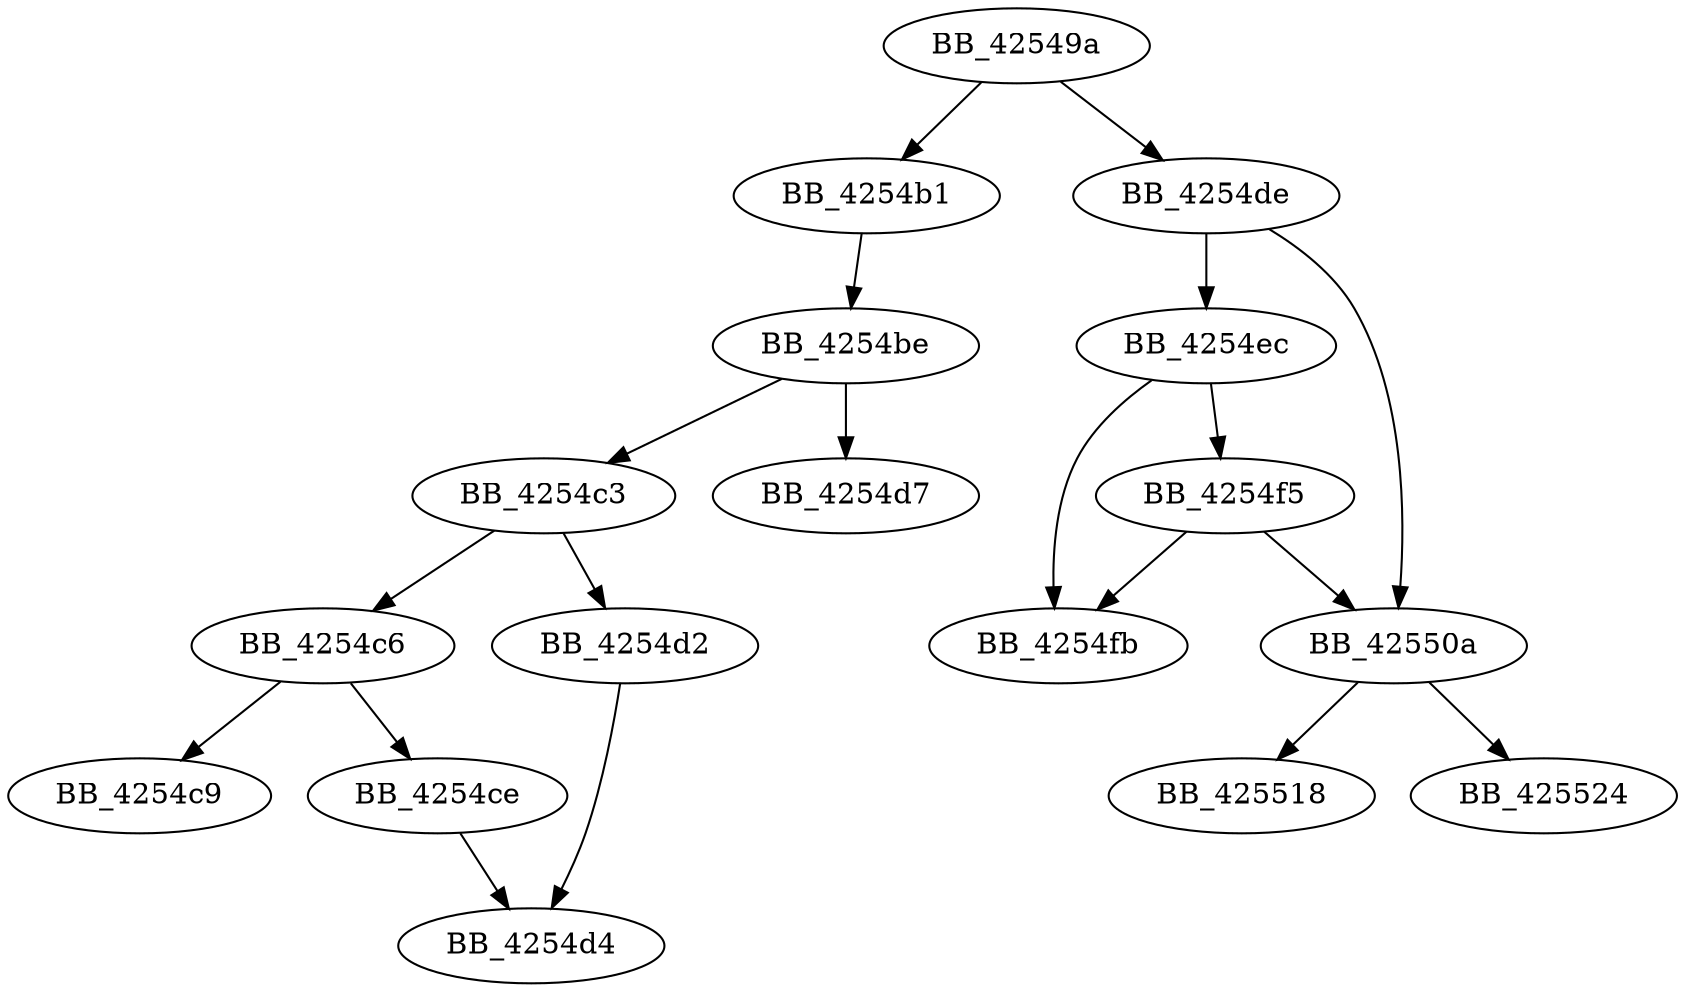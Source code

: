 DiGraph __fpclass{
BB_42549a->BB_4254b1
BB_42549a->BB_4254de
BB_4254b1->BB_4254be
BB_4254be->BB_4254c3
BB_4254be->BB_4254d7
BB_4254c3->BB_4254c6
BB_4254c3->BB_4254d2
BB_4254c6->BB_4254c9
BB_4254c6->BB_4254ce
BB_4254ce->BB_4254d4
BB_4254d2->BB_4254d4
BB_4254de->BB_4254ec
BB_4254de->BB_42550a
BB_4254ec->BB_4254f5
BB_4254ec->BB_4254fb
BB_4254f5->BB_4254fb
BB_4254f5->BB_42550a
BB_42550a->BB_425518
BB_42550a->BB_425524
}
